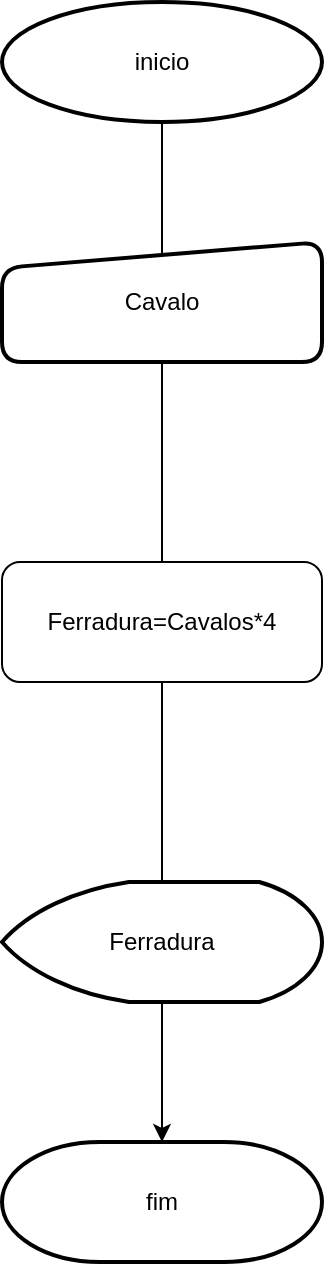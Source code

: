 <mxfile version="20.8.20" type="device"><diagram name="Página-1" id="xxh2BekvYlrfAW4lyEvp"><mxGraphModel dx="833" dy="476" grid="1" gridSize="10" guides="1" tooltips="1" connect="1" arrows="1" fold="1" page="1" pageScale="1" pageWidth="827" pageHeight="1169" math="0" shadow="0"><root><mxCell id="0"/><mxCell id="1" parent="0"/><mxCell id="DG_Ka4dN80OE5QZDeCGH-7" style="edgeStyle=orthogonalEdgeStyle;rounded=0;orthogonalLoop=1;jettySize=auto;html=1;exitX=0.5;exitY=1;exitDx=0;exitDy=0;exitPerimeter=0;" parent="1" source="DG_Ka4dN80OE5QZDeCGH-1" target="DG_Ka4dN80OE5QZDeCGH-6" edge="1"><mxGeometry relative="1" as="geometry"><mxPoint x="440" y="590" as="targetPoint"/></mxGeometry></mxCell><mxCell id="DG_Ka4dN80OE5QZDeCGH-1" value="inicio" style="strokeWidth=2;html=1;shape=mxgraph.flowchart.start_1;whiteSpace=wrap;" parent="1" vertex="1"><mxGeometry x="360" y="210" width="160" height="60" as="geometry"/></mxCell><mxCell id="DG_Ka4dN80OE5QZDeCGH-2" value="Cavalo" style="html=1;strokeWidth=2;shape=manualInput;whiteSpace=wrap;rounded=1;size=13;arcSize=20;" parent="1" vertex="1"><mxGeometry x="360" y="330" width="160" height="60" as="geometry"/></mxCell><mxCell id="DG_Ka4dN80OE5QZDeCGH-3" value="Ferradura=Cavalos*4" style="rounded=1;whiteSpace=wrap;html=1;" parent="1" vertex="1"><mxGeometry x="360" y="490" width="160" height="60" as="geometry"/></mxCell><mxCell id="DG_Ka4dN80OE5QZDeCGH-4" value="Ferradura" style="strokeWidth=2;html=1;shape=mxgraph.flowchart.display;whiteSpace=wrap;" parent="1" vertex="1"><mxGeometry x="360" y="650" width="160" height="60" as="geometry"/></mxCell><mxCell id="DG_Ka4dN80OE5QZDeCGH-6" value="fim" style="strokeWidth=2;html=1;shape=mxgraph.flowchart.terminator;whiteSpace=wrap;" parent="1" vertex="1"><mxGeometry x="360" y="780" width="160" height="60" as="geometry"/></mxCell></root></mxGraphModel></diagram></mxfile>